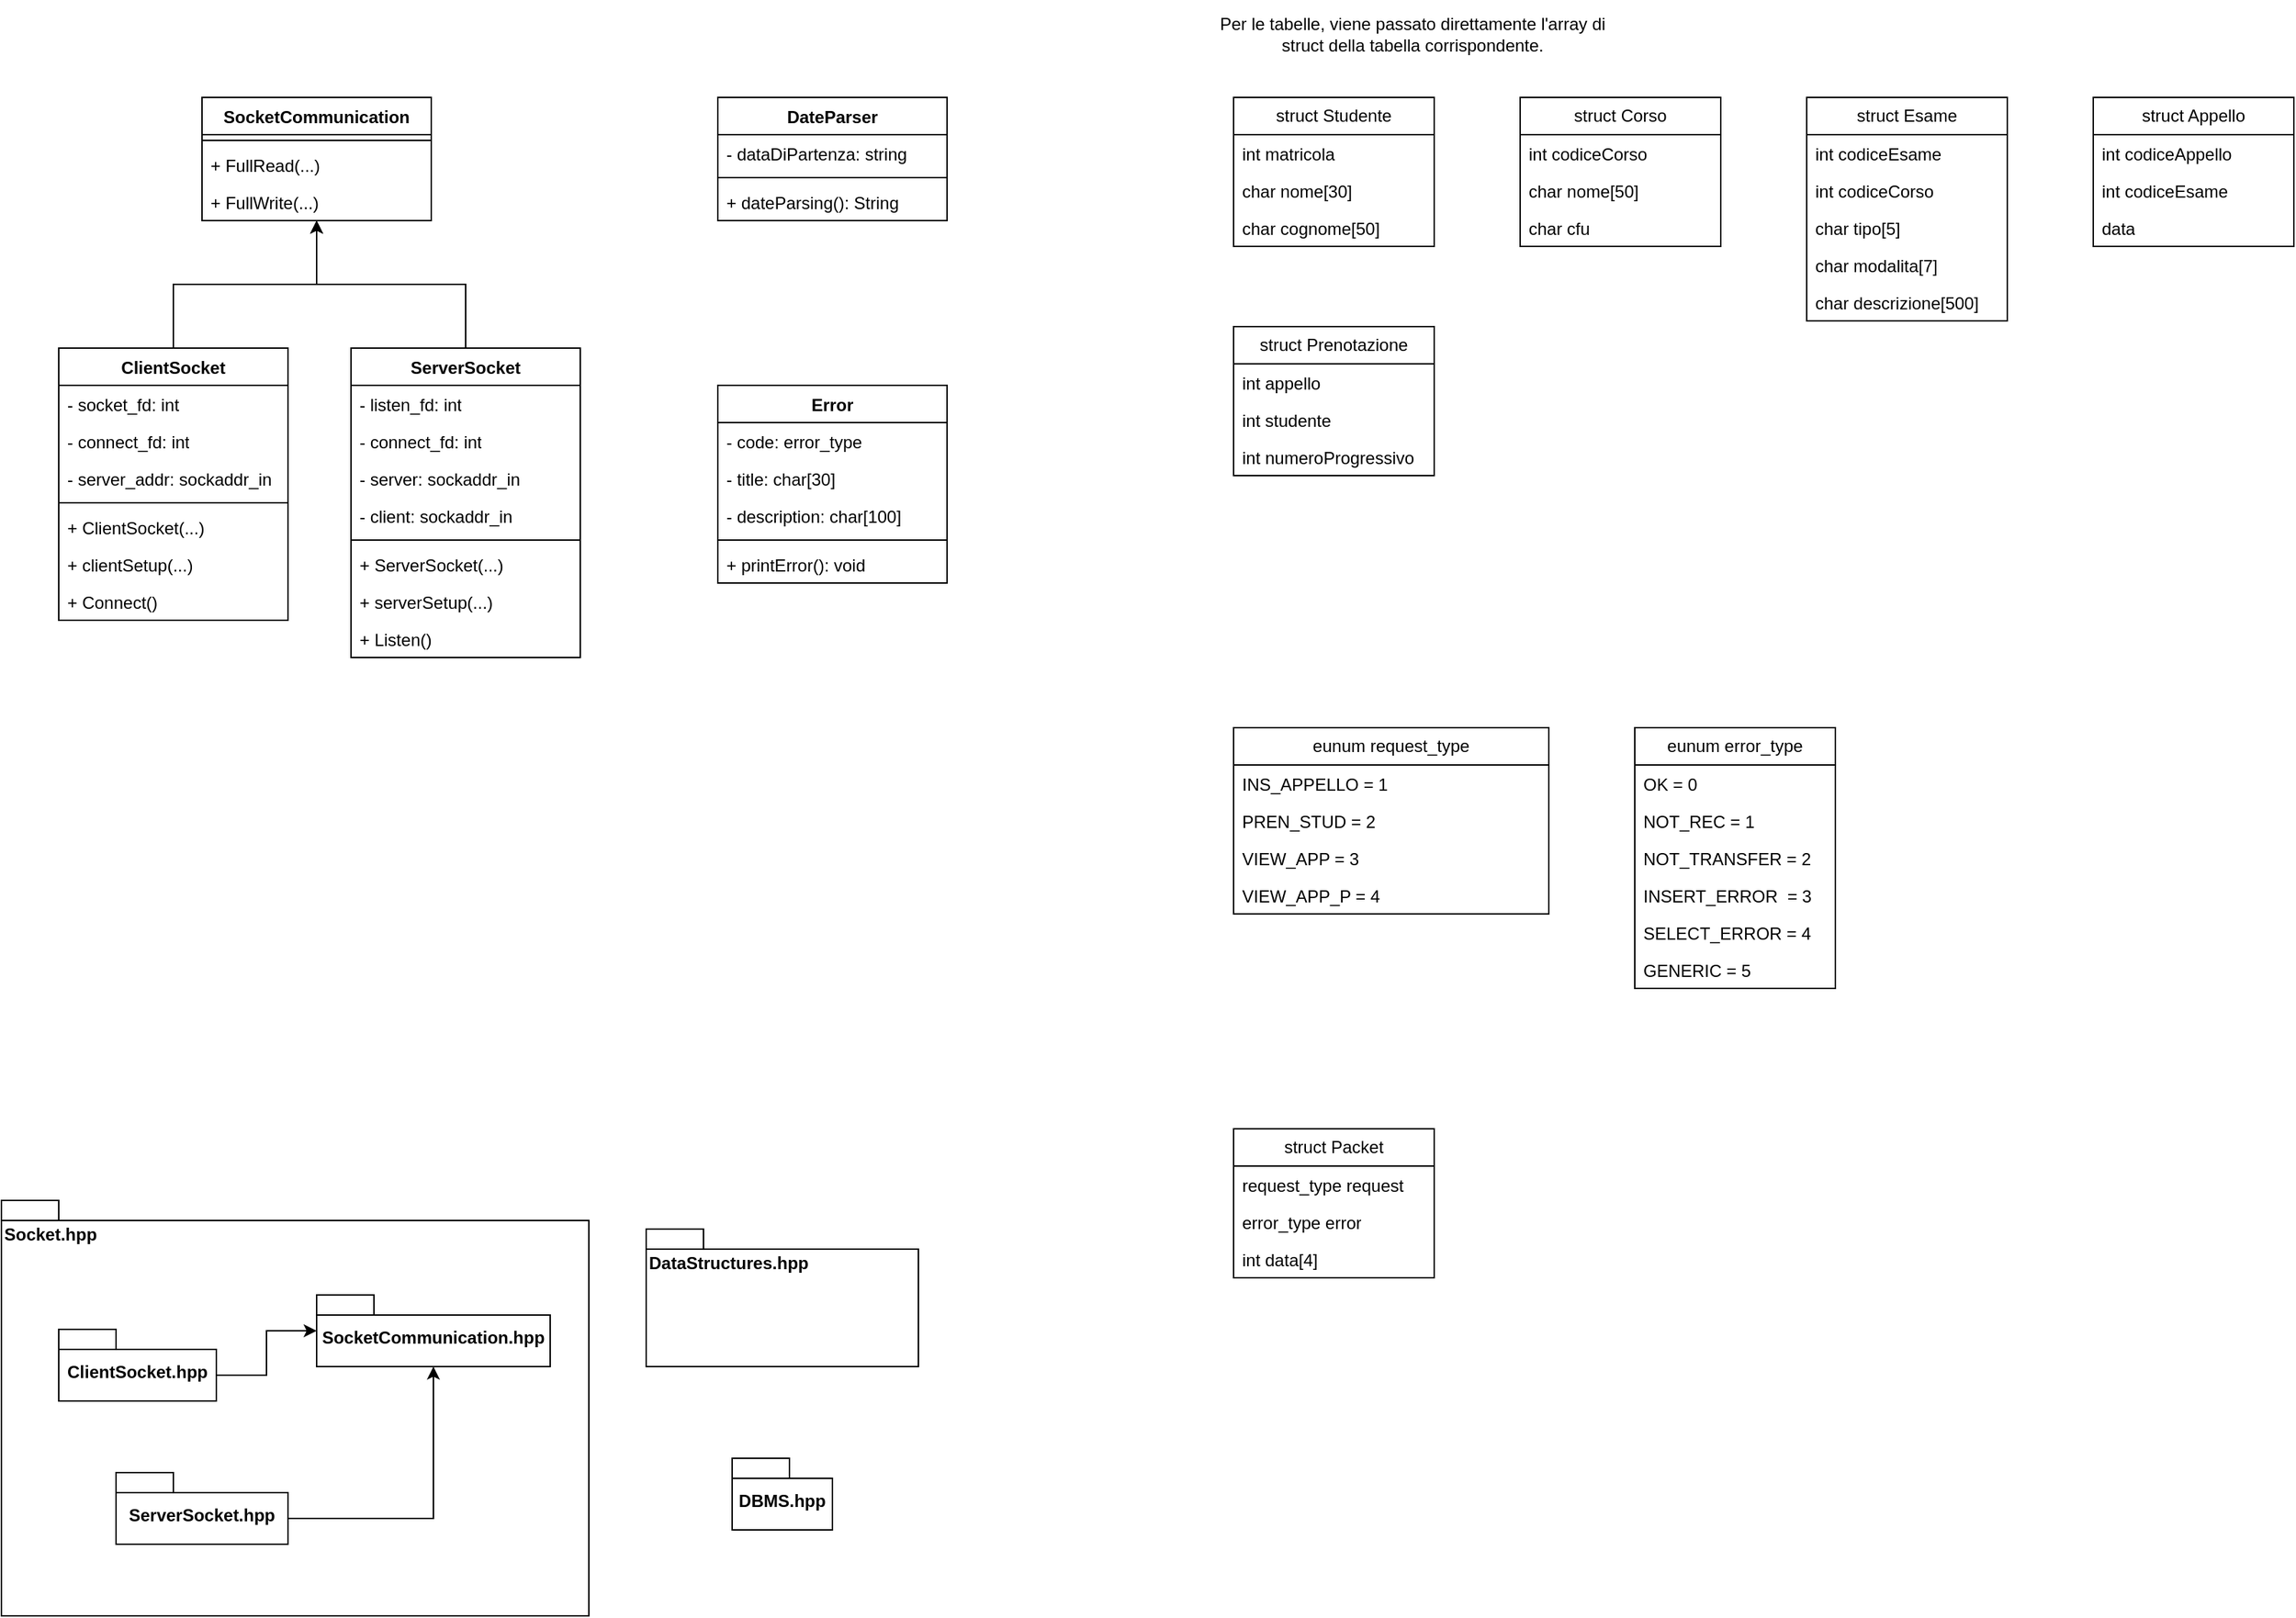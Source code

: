 <mxfile version="22.1.18" type="device">
  <diagram name="Pagina-1" id="JlJQr6Te_6Bf07eZ2ZKu">
    <mxGraphModel dx="1050" dy="629" grid="1" gridSize="10" guides="1" tooltips="1" connect="1" arrows="1" fold="1" page="1" pageScale="1" pageWidth="827" pageHeight="1169" math="0" shadow="0">
      <root>
        <mxCell id="0" />
        <mxCell id="1" parent="0" />
        <mxCell id="-esuDs_Q_kDMU7NCJ42U-24" style="edgeStyle=orthogonalEdgeStyle;rounded=0;orthogonalLoop=1;jettySize=auto;html=1;exitX=0.5;exitY=0;exitDx=0;exitDy=0;" parent="1" source="-esuDs_Q_kDMU7NCJ42U-1" target="-esuDs_Q_kDMU7NCJ42U-19" edge="1">
          <mxGeometry relative="1" as="geometry">
            <mxPoint x="324" y="195" as="targetPoint" />
          </mxGeometry>
        </mxCell>
        <mxCell id="-esuDs_Q_kDMU7NCJ42U-1" value="ClientSocket" style="swimlane;fontStyle=1;align=center;verticalAlign=top;childLayout=stackLayout;horizontal=1;startSize=26;horizontalStack=0;resizeParent=1;resizeParentMax=0;resizeLast=0;collapsible=1;marginBottom=0;whiteSpace=wrap;html=1;" parent="1" vertex="1">
          <mxGeometry x="60" y="255" width="160" height="190" as="geometry" />
        </mxCell>
        <mxCell id="-esuDs_Q_kDMU7NCJ42U-2" value="- socket_fd: int" style="text;strokeColor=none;fillColor=none;align=left;verticalAlign=top;spacingLeft=4;spacingRight=4;overflow=hidden;rotatable=0;points=[[0,0.5],[1,0.5]];portConstraint=eastwest;whiteSpace=wrap;html=1;" parent="-esuDs_Q_kDMU7NCJ42U-1" vertex="1">
          <mxGeometry y="26" width="160" height="26" as="geometry" />
        </mxCell>
        <mxCell id="-esuDs_Q_kDMU7NCJ42U-5" value="- connect_fd: int" style="text;strokeColor=none;fillColor=none;align=left;verticalAlign=top;spacingLeft=4;spacingRight=4;overflow=hidden;rotatable=0;points=[[0,0.5],[1,0.5]];portConstraint=eastwest;whiteSpace=wrap;html=1;" parent="-esuDs_Q_kDMU7NCJ42U-1" vertex="1">
          <mxGeometry y="52" width="160" height="26" as="geometry" />
        </mxCell>
        <mxCell id="-esuDs_Q_kDMU7NCJ42U-6" value="- server_addr:&amp;nbsp;sockaddr_in" style="text;strokeColor=none;fillColor=none;align=left;verticalAlign=top;spacingLeft=4;spacingRight=4;overflow=hidden;rotatable=0;points=[[0,0.5],[1,0.5]];portConstraint=eastwest;whiteSpace=wrap;html=1;" parent="-esuDs_Q_kDMU7NCJ42U-1" vertex="1">
          <mxGeometry y="78" width="160" height="26" as="geometry" />
        </mxCell>
        <mxCell id="-esuDs_Q_kDMU7NCJ42U-3" value="" style="line;strokeWidth=1;fillColor=none;align=left;verticalAlign=middle;spacingTop=-1;spacingLeft=3;spacingRight=3;rotatable=0;labelPosition=right;points=[];portConstraint=eastwest;strokeColor=inherit;" parent="-esuDs_Q_kDMU7NCJ42U-1" vertex="1">
          <mxGeometry y="104" width="160" height="8" as="geometry" />
        </mxCell>
        <mxCell id="-esuDs_Q_kDMU7NCJ42U-4" value="+ ClientSocket(...)" style="text;strokeColor=none;fillColor=none;align=left;verticalAlign=top;spacingLeft=4;spacingRight=4;overflow=hidden;rotatable=0;points=[[0,0.5],[1,0.5]];portConstraint=eastwest;whiteSpace=wrap;html=1;" parent="-esuDs_Q_kDMU7NCJ42U-1" vertex="1">
          <mxGeometry y="112" width="160" height="26" as="geometry" />
        </mxCell>
        <mxCell id="-esuDs_Q_kDMU7NCJ42U-7" value="+ clientSetup(...)" style="text;strokeColor=none;fillColor=none;align=left;verticalAlign=top;spacingLeft=4;spacingRight=4;overflow=hidden;rotatable=0;points=[[0,0.5],[1,0.5]];portConstraint=eastwest;whiteSpace=wrap;html=1;" parent="-esuDs_Q_kDMU7NCJ42U-1" vertex="1">
          <mxGeometry y="138" width="160" height="26" as="geometry" />
        </mxCell>
        <mxCell id="-esuDs_Q_kDMU7NCJ42U-8" value="+ Connect()&lt;br&gt;" style="text;strokeColor=none;fillColor=none;align=left;verticalAlign=top;spacingLeft=4;spacingRight=4;overflow=hidden;rotatable=0;points=[[0,0.5],[1,0.5]];portConstraint=eastwest;whiteSpace=wrap;html=1;" parent="-esuDs_Q_kDMU7NCJ42U-1" vertex="1">
          <mxGeometry y="164" width="160" height="26" as="geometry" />
        </mxCell>
        <mxCell id="-esuDs_Q_kDMU7NCJ42U-25" style="edgeStyle=orthogonalEdgeStyle;rounded=0;orthogonalLoop=1;jettySize=auto;html=1;exitX=0.5;exitY=0;exitDx=0;exitDy=0;" parent="1" source="-esuDs_Q_kDMU7NCJ42U-9" target="-esuDs_Q_kDMU7NCJ42U-19" edge="1">
          <mxGeometry relative="1" as="geometry" />
        </mxCell>
        <mxCell id="-esuDs_Q_kDMU7NCJ42U-9" value="ServerSocket" style="swimlane;fontStyle=1;align=center;verticalAlign=top;childLayout=stackLayout;horizontal=1;startSize=26;horizontalStack=0;resizeParent=1;resizeParentMax=0;resizeLast=0;collapsible=1;marginBottom=0;whiteSpace=wrap;html=1;" parent="1" vertex="1">
          <mxGeometry x="264" y="255" width="160" height="216" as="geometry" />
        </mxCell>
        <mxCell id="-esuDs_Q_kDMU7NCJ42U-10" value="- listen_fd: int" style="text;strokeColor=none;fillColor=none;align=left;verticalAlign=top;spacingLeft=4;spacingRight=4;overflow=hidden;rotatable=0;points=[[0,0.5],[1,0.5]];portConstraint=eastwest;whiteSpace=wrap;html=1;" parent="-esuDs_Q_kDMU7NCJ42U-9" vertex="1">
          <mxGeometry y="26" width="160" height="26" as="geometry" />
        </mxCell>
        <mxCell id="-esuDs_Q_kDMU7NCJ42U-11" value="- connect_fd: int" style="text;strokeColor=none;fillColor=none;align=left;verticalAlign=top;spacingLeft=4;spacingRight=4;overflow=hidden;rotatable=0;points=[[0,0.5],[1,0.5]];portConstraint=eastwest;whiteSpace=wrap;html=1;" parent="-esuDs_Q_kDMU7NCJ42U-9" vertex="1">
          <mxGeometry y="52" width="160" height="26" as="geometry" />
        </mxCell>
        <mxCell id="-esuDs_Q_kDMU7NCJ42U-17" value="- server: sockaddr_in&amp;nbsp;" style="text;strokeColor=none;fillColor=none;align=left;verticalAlign=top;spacingLeft=4;spacingRight=4;overflow=hidden;rotatable=0;points=[[0,0.5],[1,0.5]];portConstraint=eastwest;whiteSpace=wrap;html=1;" parent="-esuDs_Q_kDMU7NCJ42U-9" vertex="1">
          <mxGeometry y="78" width="160" height="26" as="geometry" />
        </mxCell>
        <mxCell id="-esuDs_Q_kDMU7NCJ42U-18" value="- client: sockaddr_in" style="text;strokeColor=none;fillColor=none;align=left;verticalAlign=top;spacingLeft=4;spacingRight=4;overflow=hidden;rotatable=0;points=[[0,0.5],[1,0.5]];portConstraint=eastwest;whiteSpace=wrap;html=1;" parent="-esuDs_Q_kDMU7NCJ42U-9" vertex="1">
          <mxGeometry y="104" width="160" height="26" as="geometry" />
        </mxCell>
        <mxCell id="-esuDs_Q_kDMU7NCJ42U-13" value="" style="line;strokeWidth=1;fillColor=none;align=left;verticalAlign=middle;spacingTop=-1;spacingLeft=3;spacingRight=3;rotatable=0;labelPosition=right;points=[];portConstraint=eastwest;strokeColor=inherit;" parent="-esuDs_Q_kDMU7NCJ42U-9" vertex="1">
          <mxGeometry y="130" width="160" height="8" as="geometry" />
        </mxCell>
        <mxCell id="-esuDs_Q_kDMU7NCJ42U-14" value="+ ServerSocket(...)" style="text;strokeColor=none;fillColor=none;align=left;verticalAlign=top;spacingLeft=4;spacingRight=4;overflow=hidden;rotatable=0;points=[[0,0.5],[1,0.5]];portConstraint=eastwest;whiteSpace=wrap;html=1;" parent="-esuDs_Q_kDMU7NCJ42U-9" vertex="1">
          <mxGeometry y="138" width="160" height="26" as="geometry" />
        </mxCell>
        <mxCell id="-esuDs_Q_kDMU7NCJ42U-15" value="+ serverSetup(...)" style="text;strokeColor=none;fillColor=none;align=left;verticalAlign=top;spacingLeft=4;spacingRight=4;overflow=hidden;rotatable=0;points=[[0,0.5],[1,0.5]];portConstraint=eastwest;whiteSpace=wrap;html=1;" parent="-esuDs_Q_kDMU7NCJ42U-9" vertex="1">
          <mxGeometry y="164" width="160" height="26" as="geometry" />
        </mxCell>
        <mxCell id="-esuDs_Q_kDMU7NCJ42U-16" value="+ Listen()" style="text;strokeColor=none;fillColor=none;align=left;verticalAlign=top;spacingLeft=4;spacingRight=4;overflow=hidden;rotatable=0;points=[[0,0.5],[1,0.5]];portConstraint=eastwest;whiteSpace=wrap;html=1;" parent="-esuDs_Q_kDMU7NCJ42U-9" vertex="1">
          <mxGeometry y="190" width="160" height="26" as="geometry" />
        </mxCell>
        <mxCell id="-esuDs_Q_kDMU7NCJ42U-19" value="SocketCommunication" style="swimlane;fontStyle=1;align=center;verticalAlign=top;childLayout=stackLayout;horizontal=1;startSize=26;horizontalStack=0;resizeParent=1;resizeParentMax=0;resizeLast=0;collapsible=1;marginBottom=0;whiteSpace=wrap;html=1;" parent="1" vertex="1">
          <mxGeometry x="160" y="80" width="160" height="86" as="geometry" />
        </mxCell>
        <mxCell id="-esuDs_Q_kDMU7NCJ42U-21" value="" style="line;strokeWidth=1;fillColor=none;align=left;verticalAlign=middle;spacingTop=-1;spacingLeft=3;spacingRight=3;rotatable=0;labelPosition=right;points=[];portConstraint=eastwest;strokeColor=inherit;" parent="-esuDs_Q_kDMU7NCJ42U-19" vertex="1">
          <mxGeometry y="26" width="160" height="8" as="geometry" />
        </mxCell>
        <mxCell id="-esuDs_Q_kDMU7NCJ42U-22" value="+ FullRead(...)" style="text;strokeColor=none;fillColor=none;align=left;verticalAlign=top;spacingLeft=4;spacingRight=4;overflow=hidden;rotatable=0;points=[[0,0.5],[1,0.5]];portConstraint=eastwest;whiteSpace=wrap;html=1;" parent="-esuDs_Q_kDMU7NCJ42U-19" vertex="1">
          <mxGeometry y="34" width="160" height="26" as="geometry" />
        </mxCell>
        <mxCell id="-esuDs_Q_kDMU7NCJ42U-23" value="+ FullWrite(...)" style="text;strokeColor=none;fillColor=none;align=left;verticalAlign=top;spacingLeft=4;spacingRight=4;overflow=hidden;rotatable=0;points=[[0,0.5],[1,0.5]];portConstraint=eastwest;whiteSpace=wrap;html=1;" parent="-esuDs_Q_kDMU7NCJ42U-19" vertex="1">
          <mxGeometry y="60" width="160" height="26" as="geometry" />
        </mxCell>
        <mxCell id="-esuDs_Q_kDMU7NCJ42U-26" value="Socket.hpp" style="shape=folder;fontStyle=1;spacingTop=10;tabWidth=40;tabHeight=14;tabPosition=left;html=1;whiteSpace=wrap;align=left;verticalAlign=top;" parent="1" vertex="1">
          <mxGeometry x="20" y="850" width="410" height="290" as="geometry" />
        </mxCell>
        <mxCell id="-esuDs_Q_kDMU7NCJ42U-32" style="edgeStyle=orthogonalEdgeStyle;rounded=0;orthogonalLoop=1;jettySize=auto;html=1;exitX=0;exitY=0;exitDx=110;exitDy=32;exitPerimeter=0;" parent="1" source="-esuDs_Q_kDMU7NCJ42U-27" target="-esuDs_Q_kDMU7NCJ42U-29" edge="1">
          <mxGeometry relative="1" as="geometry" />
        </mxCell>
        <mxCell id="-esuDs_Q_kDMU7NCJ42U-27" value="ClientSocket.hpp" style="shape=folder;fontStyle=1;spacingTop=10;tabWidth=40;tabHeight=14;tabPosition=left;html=1;whiteSpace=wrap;" parent="1" vertex="1">
          <mxGeometry x="60" y="940" width="110" height="50" as="geometry" />
        </mxCell>
        <mxCell id="-esuDs_Q_kDMU7NCJ42U-31" style="edgeStyle=orthogonalEdgeStyle;rounded=0;orthogonalLoop=1;jettySize=auto;html=1;exitX=0;exitY=0;exitDx=120;exitDy=32;exitPerimeter=0;" parent="1" source="-esuDs_Q_kDMU7NCJ42U-28" target="-esuDs_Q_kDMU7NCJ42U-29" edge="1">
          <mxGeometry relative="1" as="geometry" />
        </mxCell>
        <mxCell id="-esuDs_Q_kDMU7NCJ42U-28" value="ServerSocket.hpp" style="shape=folder;fontStyle=1;spacingTop=10;tabWidth=40;tabHeight=14;tabPosition=left;html=1;whiteSpace=wrap;" parent="1" vertex="1">
          <mxGeometry x="100" y="1040" width="120" height="50" as="geometry" />
        </mxCell>
        <mxCell id="-esuDs_Q_kDMU7NCJ42U-29" value="SocketCommunication.hpp" style="shape=folder;fontStyle=1;spacingTop=10;tabWidth=40;tabHeight=14;tabPosition=left;html=1;whiteSpace=wrap;" parent="1" vertex="1">
          <mxGeometry x="240" y="916" width="163" height="50" as="geometry" />
        </mxCell>
        <mxCell id="-esuDs_Q_kDMU7NCJ42U-33" value="DataStructures.hpp" style="shape=folder;fontStyle=1;spacingTop=10;tabWidth=40;tabHeight=14;tabPosition=left;html=1;whiteSpace=wrap;align=left;verticalAlign=top;" parent="1" vertex="1">
          <mxGeometry x="470" y="870" width="190" height="96" as="geometry" />
        </mxCell>
        <mxCell id="-esuDs_Q_kDMU7NCJ42U-42" value="eunum request_type" style="swimlane;fontStyle=0;childLayout=stackLayout;horizontal=1;startSize=26;fillColor=none;horizontalStack=0;resizeParent=1;resizeParentMax=0;resizeLast=0;collapsible=1;marginBottom=0;whiteSpace=wrap;html=1;" parent="1" vertex="1">
          <mxGeometry x="880" y="520" width="220" height="130" as="geometry" />
        </mxCell>
        <mxCell id="-esuDs_Q_kDMU7NCJ42U-43" value="INS_APPELLO = 1" style="text;strokeColor=none;fillColor=none;align=left;verticalAlign=top;spacingLeft=4;spacingRight=4;overflow=hidden;rotatable=0;points=[[0,0.5],[1,0.5]];portConstraint=eastwest;whiteSpace=wrap;html=1;" parent="-esuDs_Q_kDMU7NCJ42U-42" vertex="1">
          <mxGeometry y="26" width="220" height="26" as="geometry" />
        </mxCell>
        <mxCell id="-esuDs_Q_kDMU7NCJ42U-44" value="PREN_STUD = 2" style="text;strokeColor=none;fillColor=none;align=left;verticalAlign=top;spacingLeft=4;spacingRight=4;overflow=hidden;rotatable=0;points=[[0,0.5],[1,0.5]];portConstraint=eastwest;whiteSpace=wrap;html=1;" parent="-esuDs_Q_kDMU7NCJ42U-42" vertex="1">
          <mxGeometry y="52" width="220" height="26" as="geometry" />
        </mxCell>
        <mxCell id="-esuDs_Q_kDMU7NCJ42U-45" value="VIEW_APP = 3" style="text;strokeColor=none;fillColor=none;align=left;verticalAlign=top;spacingLeft=4;spacingRight=4;overflow=hidden;rotatable=0;points=[[0,0.5],[1,0.5]];portConstraint=eastwest;whiteSpace=wrap;html=1;" parent="-esuDs_Q_kDMU7NCJ42U-42" vertex="1">
          <mxGeometry y="78" width="220" height="26" as="geometry" />
        </mxCell>
        <mxCell id="-esuDs_Q_kDMU7NCJ42U-46" value="VIEW_APP_P = 4" style="text;strokeColor=none;fillColor=none;align=left;verticalAlign=top;spacingLeft=4;spacingRight=4;overflow=hidden;rotatable=0;points=[[0,0.5],[1,0.5]];portConstraint=eastwest;whiteSpace=wrap;html=1;" parent="-esuDs_Q_kDMU7NCJ42U-42" vertex="1">
          <mxGeometry y="104" width="220" height="26" as="geometry" />
        </mxCell>
        <mxCell id="-esuDs_Q_kDMU7NCJ42U-48" value="eunum error_type" style="swimlane;fontStyle=0;childLayout=stackLayout;horizontal=1;startSize=26;fillColor=none;horizontalStack=0;resizeParent=1;resizeParentMax=0;resizeLast=0;collapsible=1;marginBottom=0;whiteSpace=wrap;html=1;" parent="1" vertex="1">
          <mxGeometry x="1160" y="520" width="140" height="182" as="geometry" />
        </mxCell>
        <mxCell id="-GFdlB0zmhnT-sUFEKRq-3" value="OK = 0" style="text;strokeColor=none;fillColor=none;align=left;verticalAlign=top;spacingLeft=4;spacingRight=4;overflow=hidden;rotatable=0;points=[[0,0.5],[1,0.5]];portConstraint=eastwest;whiteSpace=wrap;html=1;" parent="-esuDs_Q_kDMU7NCJ42U-48" vertex="1">
          <mxGeometry y="26" width="140" height="26" as="geometry" />
        </mxCell>
        <mxCell id="-esuDs_Q_kDMU7NCJ42U-49" value="NOT_REC = 1" style="text;strokeColor=none;fillColor=none;align=left;verticalAlign=top;spacingLeft=4;spacingRight=4;overflow=hidden;rotatable=0;points=[[0,0.5],[1,0.5]];portConstraint=eastwest;whiteSpace=wrap;html=1;" parent="-esuDs_Q_kDMU7NCJ42U-48" vertex="1">
          <mxGeometry y="52" width="140" height="26" as="geometry" />
        </mxCell>
        <mxCell id="P_yyH9BcunDV83Dqml3z-13" value="NOT_TRANSFER = 2" style="text;strokeColor=none;fillColor=none;align=left;verticalAlign=top;spacingLeft=4;spacingRight=4;overflow=hidden;rotatable=0;points=[[0,0.5],[1,0.5]];portConstraint=eastwest;whiteSpace=wrap;html=1;" parent="-esuDs_Q_kDMU7NCJ42U-48" vertex="1">
          <mxGeometry y="78" width="140" height="26" as="geometry" />
        </mxCell>
        <mxCell id="P_yyH9BcunDV83Dqml3z-14" value="INSERT_ERROR&amp;nbsp; = 3" style="text;strokeColor=none;fillColor=none;align=left;verticalAlign=top;spacingLeft=4;spacingRight=4;overflow=hidden;rotatable=0;points=[[0,0.5],[1,0.5]];portConstraint=eastwest;whiteSpace=wrap;html=1;" parent="-esuDs_Q_kDMU7NCJ42U-48" vertex="1">
          <mxGeometry y="104" width="140" height="26" as="geometry" />
        </mxCell>
        <mxCell id="P_yyH9BcunDV83Dqml3z-15" value="SELECT_ERROR = 4" style="text;strokeColor=none;fillColor=none;align=left;verticalAlign=top;spacingLeft=4;spacingRight=4;overflow=hidden;rotatable=0;points=[[0,0.5],[1,0.5]];portConstraint=eastwest;whiteSpace=wrap;html=1;" parent="-esuDs_Q_kDMU7NCJ42U-48" vertex="1">
          <mxGeometry y="130" width="140" height="26" as="geometry" />
        </mxCell>
        <mxCell id="-GFdlB0zmhnT-sUFEKRq-4" value="GENERIC = 5" style="text;strokeColor=none;fillColor=none;align=left;verticalAlign=top;spacingLeft=4;spacingRight=4;overflow=hidden;rotatable=0;points=[[0,0.5],[1,0.5]];portConstraint=eastwest;whiteSpace=wrap;html=1;" parent="-esuDs_Q_kDMU7NCJ42U-48" vertex="1">
          <mxGeometry y="156" width="140" height="26" as="geometry" />
        </mxCell>
        <mxCell id="P_yyH9BcunDV83Dqml3z-1" value="DBMS.hpp" style="shape=folder;fontStyle=1;spacingTop=10;tabWidth=40;tabHeight=14;tabPosition=left;html=1;whiteSpace=wrap;" parent="1" vertex="1">
          <mxGeometry x="530" y="1030" width="70" height="50" as="geometry" />
        </mxCell>
        <mxCell id="P_yyH9BcunDV83Dqml3z-2" value="struct Packet" style="swimlane;fontStyle=0;childLayout=stackLayout;horizontal=1;startSize=26;fillColor=none;horizontalStack=0;resizeParent=1;resizeParentMax=0;resizeLast=0;collapsible=1;marginBottom=0;whiteSpace=wrap;html=1;" parent="1" vertex="1">
          <mxGeometry x="880" y="800" width="140" height="104" as="geometry" />
        </mxCell>
        <mxCell id="P_yyH9BcunDV83Dqml3z-3" value="request_type request&lt;br&gt;" style="text;strokeColor=none;fillColor=none;align=left;verticalAlign=top;spacingLeft=4;spacingRight=4;overflow=hidden;rotatable=0;points=[[0,0.5],[1,0.5]];portConstraint=eastwest;whiteSpace=wrap;html=1;" parent="P_yyH9BcunDV83Dqml3z-2" vertex="1">
          <mxGeometry y="26" width="140" height="26" as="geometry" />
        </mxCell>
        <mxCell id="P_yyH9BcunDV83Dqml3z-4" value="error_type error" style="text;strokeColor=none;fillColor=none;align=left;verticalAlign=top;spacingLeft=4;spacingRight=4;overflow=hidden;rotatable=0;points=[[0,0.5],[1,0.5]];portConstraint=eastwest;whiteSpace=wrap;html=1;" parent="P_yyH9BcunDV83Dqml3z-2" vertex="1">
          <mxGeometry y="52" width="140" height="26" as="geometry" />
        </mxCell>
        <mxCell id="P_yyH9BcunDV83Dqml3z-11" value="int data[4]" style="text;strokeColor=none;fillColor=none;align=left;verticalAlign=top;spacingLeft=4;spacingRight=4;overflow=hidden;rotatable=0;points=[[0,0.5],[1,0.5]];portConstraint=eastwest;whiteSpace=wrap;html=1;" parent="P_yyH9BcunDV83Dqml3z-2" vertex="1">
          <mxGeometry y="78" width="140" height="26" as="geometry" />
        </mxCell>
        <mxCell id="P_yyH9BcunDV83Dqml3z-25" value="Error" style="swimlane;fontStyle=1;align=center;verticalAlign=top;childLayout=stackLayout;horizontal=1;startSize=26;horizontalStack=0;resizeParent=1;resizeParentMax=0;resizeLast=0;collapsible=1;marginBottom=0;whiteSpace=wrap;html=1;" parent="1" vertex="1">
          <mxGeometry x="520" y="281" width="160" height="138" as="geometry" />
        </mxCell>
        <mxCell id="P_yyH9BcunDV83Dqml3z-17" value="- code: error_type" style="text;strokeColor=none;fillColor=none;align=left;verticalAlign=top;spacingLeft=4;spacingRight=4;overflow=hidden;rotatable=0;points=[[0,0.5],[1,0.5]];portConstraint=eastwest;whiteSpace=wrap;html=1;" parent="P_yyH9BcunDV83Dqml3z-25" vertex="1">
          <mxGeometry y="26" width="160" height="26" as="geometry" />
        </mxCell>
        <mxCell id="P_yyH9BcunDV83Dqml3z-18" value="- title: char[30]" style="text;strokeColor=none;fillColor=none;align=left;verticalAlign=top;spacingLeft=4;spacingRight=4;overflow=hidden;rotatable=0;points=[[0,0.5],[1,0.5]];portConstraint=eastwest;whiteSpace=wrap;html=1;" parent="P_yyH9BcunDV83Dqml3z-25" vertex="1">
          <mxGeometry y="52" width="160" height="26" as="geometry" />
        </mxCell>
        <mxCell id="P_yyH9BcunDV83Dqml3z-19" value="- description: char[100]" style="text;strokeColor=none;fillColor=none;align=left;verticalAlign=top;spacingLeft=4;spacingRight=4;overflow=hidden;rotatable=0;points=[[0,0.5],[1,0.5]];portConstraint=eastwest;whiteSpace=wrap;html=1;" parent="P_yyH9BcunDV83Dqml3z-25" vertex="1">
          <mxGeometry y="78" width="160" height="26" as="geometry" />
        </mxCell>
        <mxCell id="P_yyH9BcunDV83Dqml3z-27" value="" style="line;strokeWidth=1;fillColor=none;align=left;verticalAlign=middle;spacingTop=-1;spacingLeft=3;spacingRight=3;rotatable=0;labelPosition=right;points=[];portConstraint=eastwest;strokeColor=inherit;" parent="P_yyH9BcunDV83Dqml3z-25" vertex="1">
          <mxGeometry y="104" width="160" height="8" as="geometry" />
        </mxCell>
        <mxCell id="P_yyH9BcunDV83Dqml3z-28" value="+ printError(): void" style="text;strokeColor=none;fillColor=none;align=left;verticalAlign=top;spacingLeft=4;spacingRight=4;overflow=hidden;rotatable=0;points=[[0,0.5],[1,0.5]];portConstraint=eastwest;whiteSpace=wrap;html=1;" parent="P_yyH9BcunDV83Dqml3z-25" vertex="1">
          <mxGeometry y="112" width="160" height="26" as="geometry" />
        </mxCell>
        <mxCell id="P_yyH9BcunDV83Dqml3z-29" value="Per le tabelle, viene passato direttamente l&#39;array di struct della tabella corrispondente." style="text;html=1;strokeColor=none;fillColor=none;align=center;verticalAlign=middle;whiteSpace=wrap;rounded=0;" parent="1" vertex="1">
          <mxGeometry x="860" y="12" width="290" height="48" as="geometry" />
        </mxCell>
        <mxCell id="huAsdCg8xMPW1aug0sCq-1" value="struct Studente" style="swimlane;fontStyle=0;childLayout=stackLayout;horizontal=1;startSize=26;fillColor=none;horizontalStack=0;resizeParent=1;resizeParentMax=0;resizeLast=0;collapsible=1;marginBottom=0;whiteSpace=wrap;html=1;" parent="1" vertex="1">
          <mxGeometry x="880" y="80" width="140" height="104" as="geometry" />
        </mxCell>
        <mxCell id="huAsdCg8xMPW1aug0sCq-2" value="int matricola" style="text;strokeColor=none;fillColor=none;align=left;verticalAlign=top;spacingLeft=4;spacingRight=4;overflow=hidden;rotatable=0;points=[[0,0.5],[1,0.5]];portConstraint=eastwest;whiteSpace=wrap;html=1;" parent="huAsdCg8xMPW1aug0sCq-1" vertex="1">
          <mxGeometry y="26" width="140" height="26" as="geometry" />
        </mxCell>
        <mxCell id="huAsdCg8xMPW1aug0sCq-3" value="char nome[30]" style="text;strokeColor=none;fillColor=none;align=left;verticalAlign=top;spacingLeft=4;spacingRight=4;overflow=hidden;rotatable=0;points=[[0,0.5],[1,0.5]];portConstraint=eastwest;whiteSpace=wrap;html=1;" parent="huAsdCg8xMPW1aug0sCq-1" vertex="1">
          <mxGeometry y="52" width="140" height="26" as="geometry" />
        </mxCell>
        <mxCell id="huAsdCg8xMPW1aug0sCq-4" value="char cognome[50]" style="text;strokeColor=none;fillColor=none;align=left;verticalAlign=top;spacingLeft=4;spacingRight=4;overflow=hidden;rotatable=0;points=[[0,0.5],[1,0.5]];portConstraint=eastwest;whiteSpace=wrap;html=1;" parent="huAsdCg8xMPW1aug0sCq-1" vertex="1">
          <mxGeometry y="78" width="140" height="26" as="geometry" />
        </mxCell>
        <mxCell id="huAsdCg8xMPW1aug0sCq-5" value="struct Corso" style="swimlane;fontStyle=0;childLayout=stackLayout;horizontal=1;startSize=26;fillColor=none;horizontalStack=0;resizeParent=1;resizeParentMax=0;resizeLast=0;collapsible=1;marginBottom=0;whiteSpace=wrap;html=1;" parent="1" vertex="1">
          <mxGeometry x="1080" y="80" width="140" height="104" as="geometry" />
        </mxCell>
        <mxCell id="huAsdCg8xMPW1aug0sCq-6" value="int codiceCorso" style="text;strokeColor=none;fillColor=none;align=left;verticalAlign=top;spacingLeft=4;spacingRight=4;overflow=hidden;rotatable=0;points=[[0,0.5],[1,0.5]];portConstraint=eastwest;whiteSpace=wrap;html=1;" parent="huAsdCg8xMPW1aug0sCq-5" vertex="1">
          <mxGeometry y="26" width="140" height="26" as="geometry" />
        </mxCell>
        <mxCell id="huAsdCg8xMPW1aug0sCq-7" value="char nome[50]" style="text;strokeColor=none;fillColor=none;align=left;verticalAlign=top;spacingLeft=4;spacingRight=4;overflow=hidden;rotatable=0;points=[[0,0.5],[1,0.5]];portConstraint=eastwest;whiteSpace=wrap;html=1;" parent="huAsdCg8xMPW1aug0sCq-5" vertex="1">
          <mxGeometry y="52" width="140" height="26" as="geometry" />
        </mxCell>
        <mxCell id="huAsdCg8xMPW1aug0sCq-8" value="char cfu" style="text;strokeColor=none;fillColor=none;align=left;verticalAlign=top;spacingLeft=4;spacingRight=4;overflow=hidden;rotatable=0;points=[[0,0.5],[1,0.5]];portConstraint=eastwest;whiteSpace=wrap;html=1;" parent="huAsdCg8xMPW1aug0sCq-5" vertex="1">
          <mxGeometry y="78" width="140" height="26" as="geometry" />
        </mxCell>
        <mxCell id="huAsdCg8xMPW1aug0sCq-9" value="struct Esame" style="swimlane;fontStyle=0;childLayout=stackLayout;horizontal=1;startSize=26;fillColor=none;horizontalStack=0;resizeParent=1;resizeParentMax=0;resizeLast=0;collapsible=1;marginBottom=0;whiteSpace=wrap;html=1;" parent="1" vertex="1">
          <mxGeometry x="1280" y="80" width="140" height="156" as="geometry" />
        </mxCell>
        <mxCell id="huAsdCg8xMPW1aug0sCq-10" value="int codiceEsame" style="text;strokeColor=none;fillColor=none;align=left;verticalAlign=top;spacingLeft=4;spacingRight=4;overflow=hidden;rotatable=0;points=[[0,0.5],[1,0.5]];portConstraint=eastwest;whiteSpace=wrap;html=1;" parent="huAsdCg8xMPW1aug0sCq-9" vertex="1">
          <mxGeometry y="26" width="140" height="26" as="geometry" />
        </mxCell>
        <mxCell id="huAsdCg8xMPW1aug0sCq-11" value="int codiceCorso" style="text;strokeColor=none;fillColor=none;align=left;verticalAlign=top;spacingLeft=4;spacingRight=4;overflow=hidden;rotatable=0;points=[[0,0.5],[1,0.5]];portConstraint=eastwest;whiteSpace=wrap;html=1;" parent="huAsdCg8xMPW1aug0sCq-9" vertex="1">
          <mxGeometry y="52" width="140" height="26" as="geometry" />
        </mxCell>
        <mxCell id="huAsdCg8xMPW1aug0sCq-12" value="char tipo[5]" style="text;strokeColor=none;fillColor=none;align=left;verticalAlign=top;spacingLeft=4;spacingRight=4;overflow=hidden;rotatable=0;points=[[0,0.5],[1,0.5]];portConstraint=eastwest;whiteSpace=wrap;html=1;" parent="huAsdCg8xMPW1aug0sCq-9" vertex="1">
          <mxGeometry y="78" width="140" height="26" as="geometry" />
        </mxCell>
        <mxCell id="huAsdCg8xMPW1aug0sCq-13" value="char modalita[7]" style="text;strokeColor=none;fillColor=none;align=left;verticalAlign=top;spacingLeft=4;spacingRight=4;overflow=hidden;rotatable=0;points=[[0,0.5],[1,0.5]];portConstraint=eastwest;whiteSpace=wrap;html=1;" parent="huAsdCg8xMPW1aug0sCq-9" vertex="1">
          <mxGeometry y="104" width="140" height="26" as="geometry" />
        </mxCell>
        <mxCell id="huAsdCg8xMPW1aug0sCq-14" value="char descrizione[500]" style="text;strokeColor=none;fillColor=none;align=left;verticalAlign=top;spacingLeft=4;spacingRight=4;overflow=hidden;rotatable=0;points=[[0,0.5],[1,0.5]];portConstraint=eastwest;whiteSpace=wrap;html=1;" parent="huAsdCg8xMPW1aug0sCq-9" vertex="1">
          <mxGeometry y="130" width="140" height="26" as="geometry" />
        </mxCell>
        <mxCell id="huAsdCg8xMPW1aug0sCq-15" value="struct Appello" style="swimlane;fontStyle=0;childLayout=stackLayout;horizontal=1;startSize=26;fillColor=none;horizontalStack=0;resizeParent=1;resizeParentMax=0;resizeLast=0;collapsible=1;marginBottom=0;whiteSpace=wrap;html=1;" parent="1" vertex="1">
          <mxGeometry x="1480" y="80" width="140" height="104" as="geometry" />
        </mxCell>
        <mxCell id="huAsdCg8xMPW1aug0sCq-16" value="int codiceAppello" style="text;strokeColor=none;fillColor=none;align=left;verticalAlign=top;spacingLeft=4;spacingRight=4;overflow=hidden;rotatable=0;points=[[0,0.5],[1,0.5]];portConstraint=eastwest;whiteSpace=wrap;html=1;" parent="huAsdCg8xMPW1aug0sCq-15" vertex="1">
          <mxGeometry y="26" width="140" height="26" as="geometry" />
        </mxCell>
        <mxCell id="huAsdCg8xMPW1aug0sCq-17" value="int codiceEsame" style="text;strokeColor=none;fillColor=none;align=left;verticalAlign=top;spacingLeft=4;spacingRight=4;overflow=hidden;rotatable=0;points=[[0,0.5],[1,0.5]];portConstraint=eastwest;whiteSpace=wrap;html=1;" parent="huAsdCg8xMPW1aug0sCq-15" vertex="1">
          <mxGeometry y="52" width="140" height="26" as="geometry" />
        </mxCell>
        <mxCell id="huAsdCg8xMPW1aug0sCq-18" value="data" style="text;strokeColor=none;fillColor=none;align=left;verticalAlign=top;spacingLeft=4;spacingRight=4;overflow=hidden;rotatable=0;points=[[0,0.5],[1,0.5]];portConstraint=eastwest;whiteSpace=wrap;html=1;" parent="huAsdCg8xMPW1aug0sCq-15" vertex="1">
          <mxGeometry y="78" width="140" height="26" as="geometry" />
        </mxCell>
        <mxCell id="huAsdCg8xMPW1aug0sCq-19" value="struct Prenotazione" style="swimlane;fontStyle=0;childLayout=stackLayout;horizontal=1;startSize=26;fillColor=none;horizontalStack=0;resizeParent=1;resizeParentMax=0;resizeLast=0;collapsible=1;marginBottom=0;whiteSpace=wrap;html=1;" parent="1" vertex="1">
          <mxGeometry x="880" y="240" width="140" height="104" as="geometry" />
        </mxCell>
        <mxCell id="huAsdCg8xMPW1aug0sCq-20" value="int appello" style="text;strokeColor=none;fillColor=none;align=left;verticalAlign=top;spacingLeft=4;spacingRight=4;overflow=hidden;rotatable=0;points=[[0,0.5],[1,0.5]];portConstraint=eastwest;whiteSpace=wrap;html=1;" parent="huAsdCg8xMPW1aug0sCq-19" vertex="1">
          <mxGeometry y="26" width="140" height="26" as="geometry" />
        </mxCell>
        <mxCell id="huAsdCg8xMPW1aug0sCq-21" value="int studente" style="text;strokeColor=none;fillColor=none;align=left;verticalAlign=top;spacingLeft=4;spacingRight=4;overflow=hidden;rotatable=0;points=[[0,0.5],[1,0.5]];portConstraint=eastwest;whiteSpace=wrap;html=1;" parent="huAsdCg8xMPW1aug0sCq-19" vertex="1">
          <mxGeometry y="52" width="140" height="26" as="geometry" />
        </mxCell>
        <mxCell id="huAsdCg8xMPW1aug0sCq-22" value="int numeroProgressivo" style="text;strokeColor=none;fillColor=none;align=left;verticalAlign=top;spacingLeft=4;spacingRight=4;overflow=hidden;rotatable=0;points=[[0,0.5],[1,0.5]];portConstraint=eastwest;whiteSpace=wrap;html=1;" parent="huAsdCg8xMPW1aug0sCq-19" vertex="1">
          <mxGeometry y="78" width="140" height="26" as="geometry" />
        </mxCell>
        <mxCell id="huAsdCg8xMPW1aug0sCq-27" value="DateParser" style="swimlane;fontStyle=1;align=center;verticalAlign=top;childLayout=stackLayout;horizontal=1;startSize=26;horizontalStack=0;resizeParent=1;resizeParentMax=0;resizeLast=0;collapsible=1;marginBottom=0;whiteSpace=wrap;html=1;" parent="1" vertex="1">
          <mxGeometry x="520" y="80" width="160" height="86" as="geometry" />
        </mxCell>
        <mxCell id="huAsdCg8xMPW1aug0sCq-28" value="- dataDiPartenza: string" style="text;strokeColor=none;fillColor=none;align=left;verticalAlign=top;spacingLeft=4;spacingRight=4;overflow=hidden;rotatable=0;points=[[0,0.5],[1,0.5]];portConstraint=eastwest;whiteSpace=wrap;html=1;" parent="huAsdCg8xMPW1aug0sCq-27" vertex="1">
          <mxGeometry y="26" width="160" height="26" as="geometry" />
        </mxCell>
        <mxCell id="huAsdCg8xMPW1aug0sCq-29" value="" style="line;strokeWidth=1;fillColor=none;align=left;verticalAlign=middle;spacingTop=-1;spacingLeft=3;spacingRight=3;rotatable=0;labelPosition=right;points=[];portConstraint=eastwest;strokeColor=inherit;" parent="huAsdCg8xMPW1aug0sCq-27" vertex="1">
          <mxGeometry y="52" width="160" height="8" as="geometry" />
        </mxCell>
        <mxCell id="huAsdCg8xMPW1aug0sCq-30" value="+ dateParsing(): String" style="text;strokeColor=none;fillColor=none;align=left;verticalAlign=top;spacingLeft=4;spacingRight=4;overflow=hidden;rotatable=0;points=[[0,0.5],[1,0.5]];portConstraint=eastwest;whiteSpace=wrap;html=1;" parent="huAsdCg8xMPW1aug0sCq-27" vertex="1">
          <mxGeometry y="60" width="160" height="26" as="geometry" />
        </mxCell>
      </root>
    </mxGraphModel>
  </diagram>
</mxfile>
